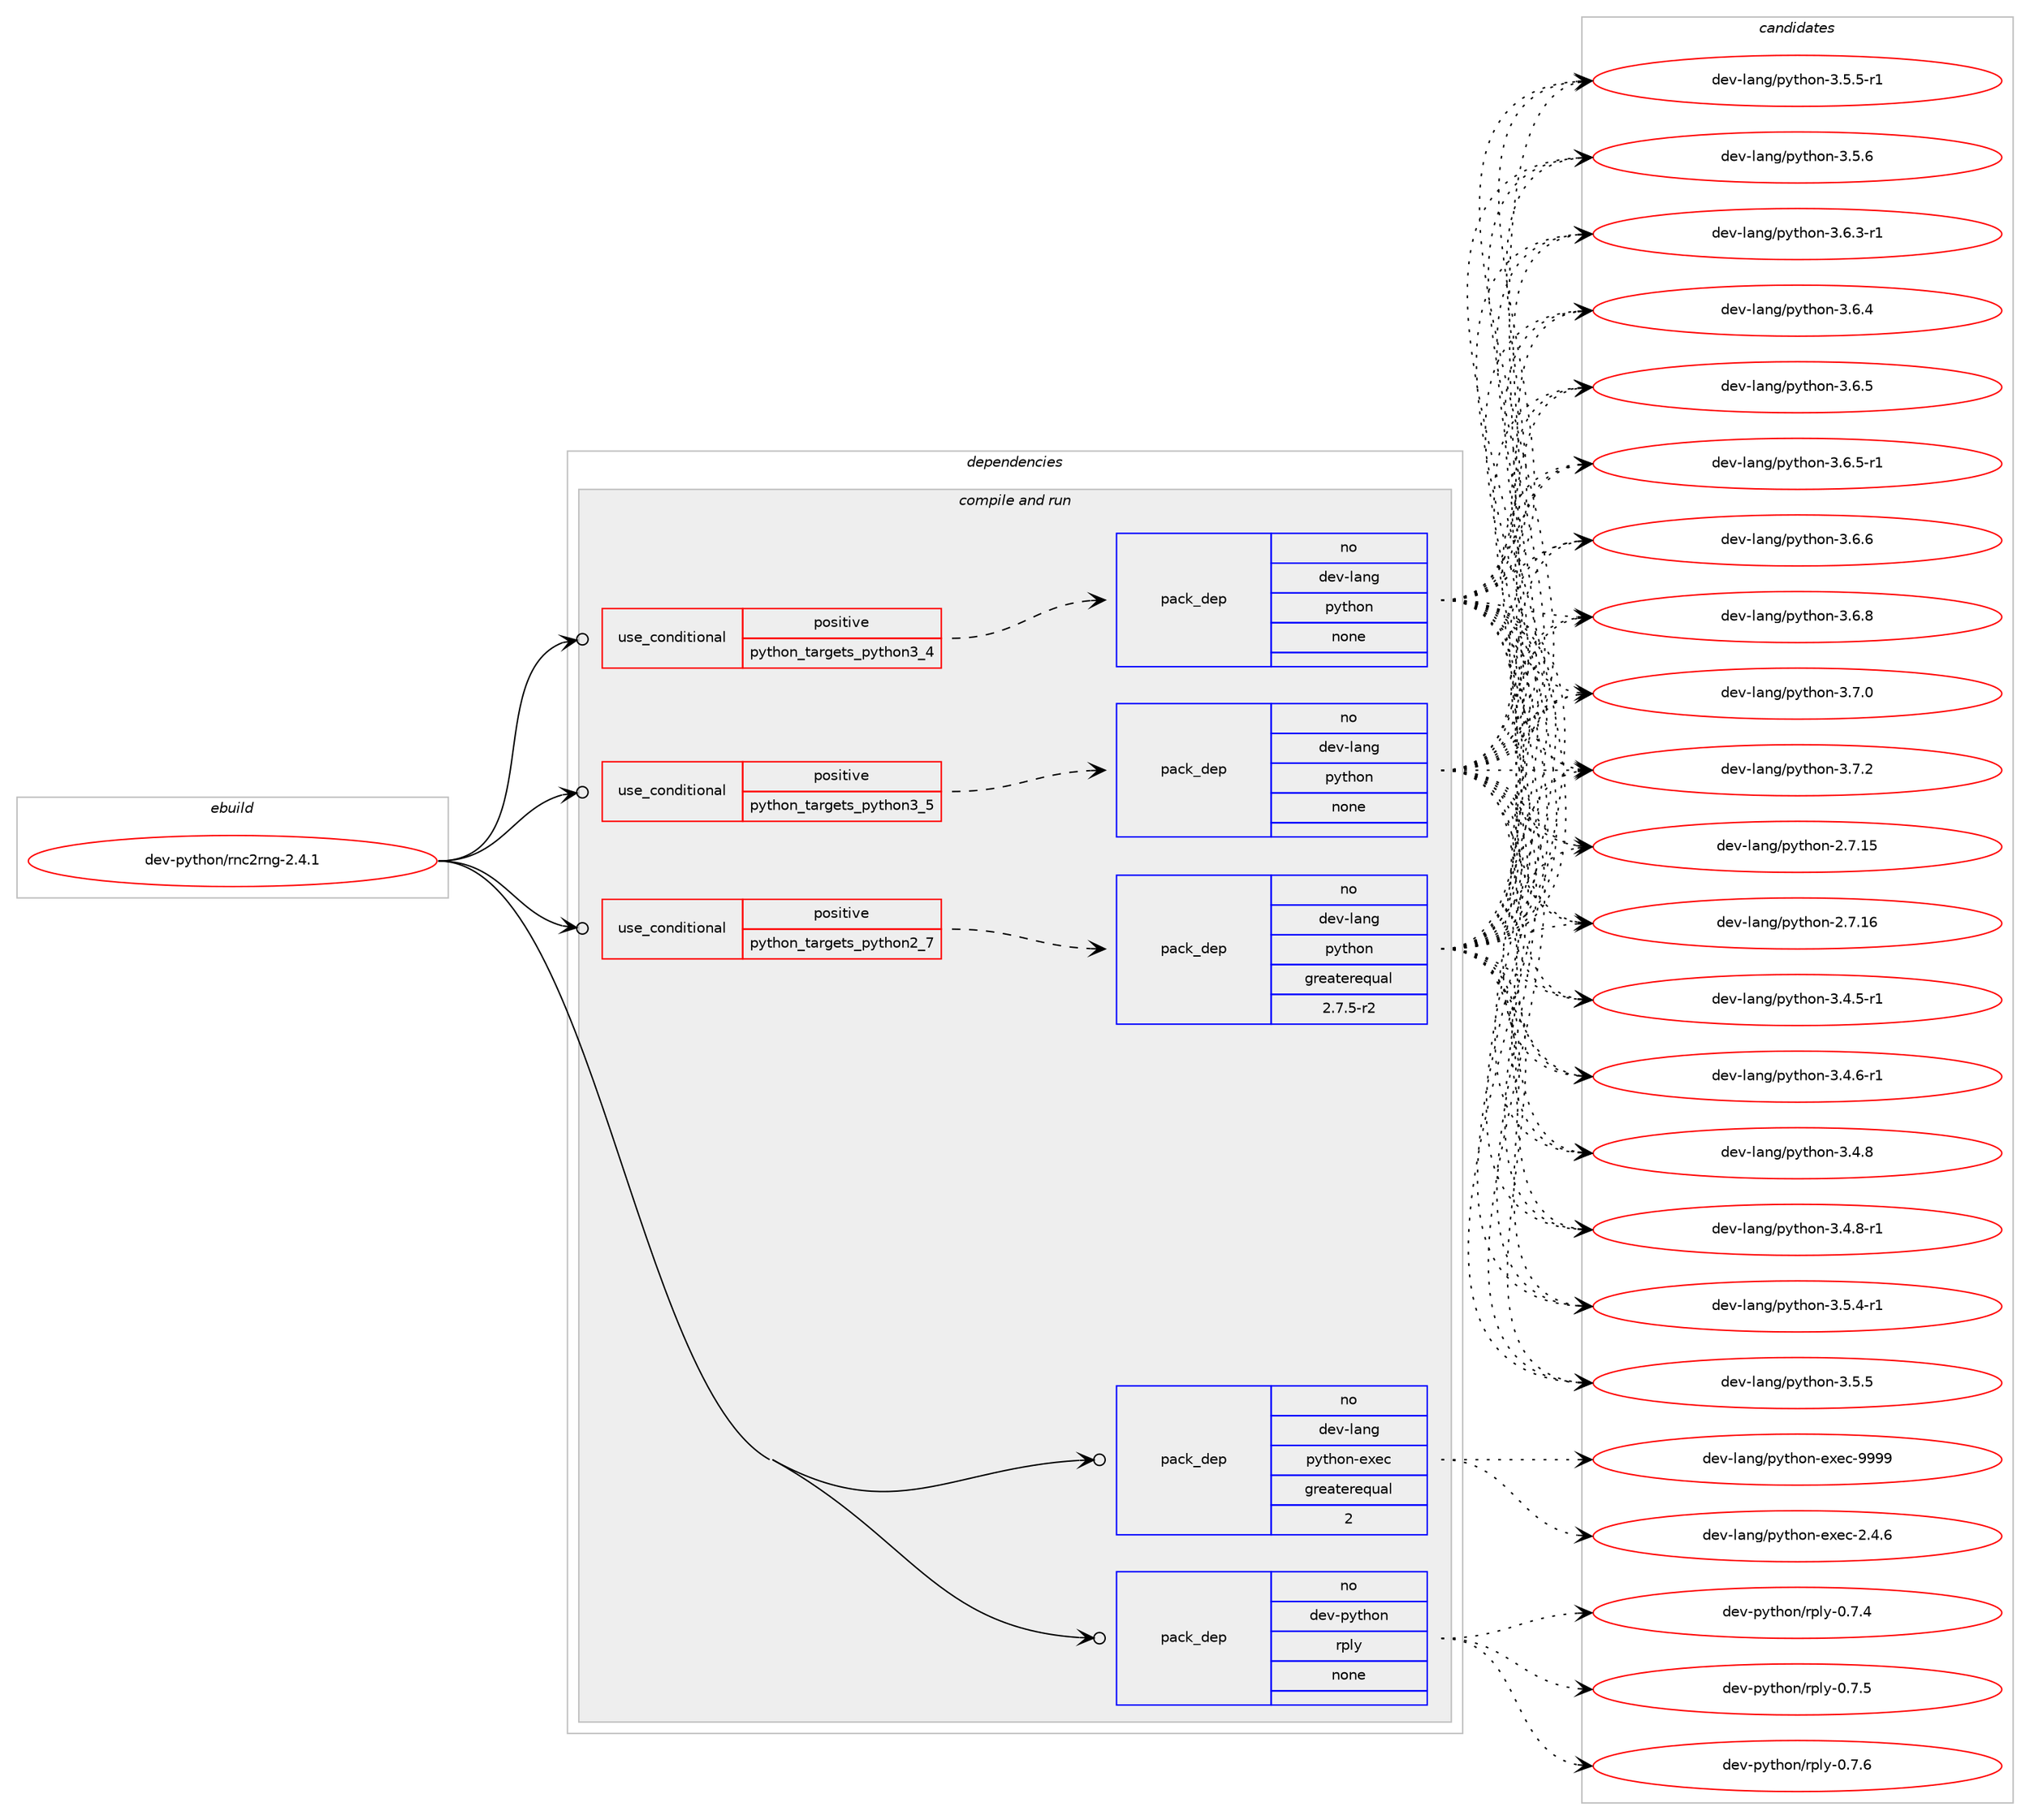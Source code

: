 digraph prolog {

# *************
# Graph options
# *************

newrank=true;
concentrate=true;
compound=true;
graph [rankdir=LR,fontname=Helvetica,fontsize=10,ranksep=1.5];#, ranksep=2.5, nodesep=0.2];
edge  [arrowhead=vee];
node  [fontname=Helvetica,fontsize=10];

# **********
# The ebuild
# **********

subgraph cluster_leftcol {
color=gray;
rank=same;
label=<<i>ebuild</i>>;
id [label="dev-python/rnc2rng-2.4.1", color=red, width=4, href="../dev-python/rnc2rng-2.4.1.svg"];
}

# ****************
# The dependencies
# ****************

subgraph cluster_midcol {
color=gray;
label=<<i>dependencies</i>>;
subgraph cluster_compile {
fillcolor="#eeeeee";
style=filled;
label=<<i>compile</i>>;
}
subgraph cluster_compileandrun {
fillcolor="#eeeeee";
style=filled;
label=<<i>compile and run</i>>;
subgraph cond383964 {
dependency1439413 [label=<<TABLE BORDER="0" CELLBORDER="1" CELLSPACING="0" CELLPADDING="4"><TR><TD ROWSPAN="3" CELLPADDING="10">use_conditional</TD></TR><TR><TD>positive</TD></TR><TR><TD>python_targets_python2_7</TD></TR></TABLE>>, shape=none, color=red];
subgraph pack1032087 {
dependency1439414 [label=<<TABLE BORDER="0" CELLBORDER="1" CELLSPACING="0" CELLPADDING="4" WIDTH="220"><TR><TD ROWSPAN="6" CELLPADDING="30">pack_dep</TD></TR><TR><TD WIDTH="110">no</TD></TR><TR><TD>dev-lang</TD></TR><TR><TD>python</TD></TR><TR><TD>greaterequal</TD></TR><TR><TD>2.7.5-r2</TD></TR></TABLE>>, shape=none, color=blue];
}
dependency1439413:e -> dependency1439414:w [weight=20,style="dashed",arrowhead="vee"];
}
id:e -> dependency1439413:w [weight=20,style="solid",arrowhead="odotvee"];
subgraph cond383965 {
dependency1439415 [label=<<TABLE BORDER="0" CELLBORDER="1" CELLSPACING="0" CELLPADDING="4"><TR><TD ROWSPAN="3" CELLPADDING="10">use_conditional</TD></TR><TR><TD>positive</TD></TR><TR><TD>python_targets_python3_4</TD></TR></TABLE>>, shape=none, color=red];
subgraph pack1032088 {
dependency1439416 [label=<<TABLE BORDER="0" CELLBORDER="1" CELLSPACING="0" CELLPADDING="4" WIDTH="220"><TR><TD ROWSPAN="6" CELLPADDING="30">pack_dep</TD></TR><TR><TD WIDTH="110">no</TD></TR><TR><TD>dev-lang</TD></TR><TR><TD>python</TD></TR><TR><TD>none</TD></TR><TR><TD></TD></TR></TABLE>>, shape=none, color=blue];
}
dependency1439415:e -> dependency1439416:w [weight=20,style="dashed",arrowhead="vee"];
}
id:e -> dependency1439415:w [weight=20,style="solid",arrowhead="odotvee"];
subgraph cond383966 {
dependency1439417 [label=<<TABLE BORDER="0" CELLBORDER="1" CELLSPACING="0" CELLPADDING="4"><TR><TD ROWSPAN="3" CELLPADDING="10">use_conditional</TD></TR><TR><TD>positive</TD></TR><TR><TD>python_targets_python3_5</TD></TR></TABLE>>, shape=none, color=red];
subgraph pack1032089 {
dependency1439418 [label=<<TABLE BORDER="0" CELLBORDER="1" CELLSPACING="0" CELLPADDING="4" WIDTH="220"><TR><TD ROWSPAN="6" CELLPADDING="30">pack_dep</TD></TR><TR><TD WIDTH="110">no</TD></TR><TR><TD>dev-lang</TD></TR><TR><TD>python</TD></TR><TR><TD>none</TD></TR><TR><TD></TD></TR></TABLE>>, shape=none, color=blue];
}
dependency1439417:e -> dependency1439418:w [weight=20,style="dashed",arrowhead="vee"];
}
id:e -> dependency1439417:w [weight=20,style="solid",arrowhead="odotvee"];
subgraph pack1032090 {
dependency1439419 [label=<<TABLE BORDER="0" CELLBORDER="1" CELLSPACING="0" CELLPADDING="4" WIDTH="220"><TR><TD ROWSPAN="6" CELLPADDING="30">pack_dep</TD></TR><TR><TD WIDTH="110">no</TD></TR><TR><TD>dev-lang</TD></TR><TR><TD>python-exec</TD></TR><TR><TD>greaterequal</TD></TR><TR><TD>2</TD></TR></TABLE>>, shape=none, color=blue];
}
id:e -> dependency1439419:w [weight=20,style="solid",arrowhead="odotvee"];
subgraph pack1032091 {
dependency1439420 [label=<<TABLE BORDER="0" CELLBORDER="1" CELLSPACING="0" CELLPADDING="4" WIDTH="220"><TR><TD ROWSPAN="6" CELLPADDING="30">pack_dep</TD></TR><TR><TD WIDTH="110">no</TD></TR><TR><TD>dev-python</TD></TR><TR><TD>rply</TD></TR><TR><TD>none</TD></TR><TR><TD></TD></TR></TABLE>>, shape=none, color=blue];
}
id:e -> dependency1439420:w [weight=20,style="solid",arrowhead="odotvee"];
}
subgraph cluster_run {
fillcolor="#eeeeee";
style=filled;
label=<<i>run</i>>;
}
}

# **************
# The candidates
# **************

subgraph cluster_choices {
rank=same;
color=gray;
label=<<i>candidates</i>>;

subgraph choice1032087 {
color=black;
nodesep=1;
choice10010111845108971101034711212111610411111045504655464953 [label="dev-lang/python-2.7.15", color=red, width=4,href="../dev-lang/python-2.7.15.svg"];
choice10010111845108971101034711212111610411111045504655464954 [label="dev-lang/python-2.7.16", color=red, width=4,href="../dev-lang/python-2.7.16.svg"];
choice1001011184510897110103471121211161041111104551465246534511449 [label="dev-lang/python-3.4.5-r1", color=red, width=4,href="../dev-lang/python-3.4.5-r1.svg"];
choice1001011184510897110103471121211161041111104551465246544511449 [label="dev-lang/python-3.4.6-r1", color=red, width=4,href="../dev-lang/python-3.4.6-r1.svg"];
choice100101118451089711010347112121116104111110455146524656 [label="dev-lang/python-3.4.8", color=red, width=4,href="../dev-lang/python-3.4.8.svg"];
choice1001011184510897110103471121211161041111104551465246564511449 [label="dev-lang/python-3.4.8-r1", color=red, width=4,href="../dev-lang/python-3.4.8-r1.svg"];
choice1001011184510897110103471121211161041111104551465346524511449 [label="dev-lang/python-3.5.4-r1", color=red, width=4,href="../dev-lang/python-3.5.4-r1.svg"];
choice100101118451089711010347112121116104111110455146534653 [label="dev-lang/python-3.5.5", color=red, width=4,href="../dev-lang/python-3.5.5.svg"];
choice1001011184510897110103471121211161041111104551465346534511449 [label="dev-lang/python-3.5.5-r1", color=red, width=4,href="../dev-lang/python-3.5.5-r1.svg"];
choice100101118451089711010347112121116104111110455146534654 [label="dev-lang/python-3.5.6", color=red, width=4,href="../dev-lang/python-3.5.6.svg"];
choice1001011184510897110103471121211161041111104551465446514511449 [label="dev-lang/python-3.6.3-r1", color=red, width=4,href="../dev-lang/python-3.6.3-r1.svg"];
choice100101118451089711010347112121116104111110455146544652 [label="dev-lang/python-3.6.4", color=red, width=4,href="../dev-lang/python-3.6.4.svg"];
choice100101118451089711010347112121116104111110455146544653 [label="dev-lang/python-3.6.5", color=red, width=4,href="../dev-lang/python-3.6.5.svg"];
choice1001011184510897110103471121211161041111104551465446534511449 [label="dev-lang/python-3.6.5-r1", color=red, width=4,href="../dev-lang/python-3.6.5-r1.svg"];
choice100101118451089711010347112121116104111110455146544654 [label="dev-lang/python-3.6.6", color=red, width=4,href="../dev-lang/python-3.6.6.svg"];
choice100101118451089711010347112121116104111110455146544656 [label="dev-lang/python-3.6.8", color=red, width=4,href="../dev-lang/python-3.6.8.svg"];
choice100101118451089711010347112121116104111110455146554648 [label="dev-lang/python-3.7.0", color=red, width=4,href="../dev-lang/python-3.7.0.svg"];
choice100101118451089711010347112121116104111110455146554650 [label="dev-lang/python-3.7.2", color=red, width=4,href="../dev-lang/python-3.7.2.svg"];
dependency1439414:e -> choice10010111845108971101034711212111610411111045504655464953:w [style=dotted,weight="100"];
dependency1439414:e -> choice10010111845108971101034711212111610411111045504655464954:w [style=dotted,weight="100"];
dependency1439414:e -> choice1001011184510897110103471121211161041111104551465246534511449:w [style=dotted,weight="100"];
dependency1439414:e -> choice1001011184510897110103471121211161041111104551465246544511449:w [style=dotted,weight="100"];
dependency1439414:e -> choice100101118451089711010347112121116104111110455146524656:w [style=dotted,weight="100"];
dependency1439414:e -> choice1001011184510897110103471121211161041111104551465246564511449:w [style=dotted,weight="100"];
dependency1439414:e -> choice1001011184510897110103471121211161041111104551465346524511449:w [style=dotted,weight="100"];
dependency1439414:e -> choice100101118451089711010347112121116104111110455146534653:w [style=dotted,weight="100"];
dependency1439414:e -> choice1001011184510897110103471121211161041111104551465346534511449:w [style=dotted,weight="100"];
dependency1439414:e -> choice100101118451089711010347112121116104111110455146534654:w [style=dotted,weight="100"];
dependency1439414:e -> choice1001011184510897110103471121211161041111104551465446514511449:w [style=dotted,weight="100"];
dependency1439414:e -> choice100101118451089711010347112121116104111110455146544652:w [style=dotted,weight="100"];
dependency1439414:e -> choice100101118451089711010347112121116104111110455146544653:w [style=dotted,weight="100"];
dependency1439414:e -> choice1001011184510897110103471121211161041111104551465446534511449:w [style=dotted,weight="100"];
dependency1439414:e -> choice100101118451089711010347112121116104111110455146544654:w [style=dotted,weight="100"];
dependency1439414:e -> choice100101118451089711010347112121116104111110455146544656:w [style=dotted,weight="100"];
dependency1439414:e -> choice100101118451089711010347112121116104111110455146554648:w [style=dotted,weight="100"];
dependency1439414:e -> choice100101118451089711010347112121116104111110455146554650:w [style=dotted,weight="100"];
}
subgraph choice1032088 {
color=black;
nodesep=1;
choice10010111845108971101034711212111610411111045504655464953 [label="dev-lang/python-2.7.15", color=red, width=4,href="../dev-lang/python-2.7.15.svg"];
choice10010111845108971101034711212111610411111045504655464954 [label="dev-lang/python-2.7.16", color=red, width=4,href="../dev-lang/python-2.7.16.svg"];
choice1001011184510897110103471121211161041111104551465246534511449 [label="dev-lang/python-3.4.5-r1", color=red, width=4,href="../dev-lang/python-3.4.5-r1.svg"];
choice1001011184510897110103471121211161041111104551465246544511449 [label="dev-lang/python-3.4.6-r1", color=red, width=4,href="../dev-lang/python-3.4.6-r1.svg"];
choice100101118451089711010347112121116104111110455146524656 [label="dev-lang/python-3.4.8", color=red, width=4,href="../dev-lang/python-3.4.8.svg"];
choice1001011184510897110103471121211161041111104551465246564511449 [label="dev-lang/python-3.4.8-r1", color=red, width=4,href="../dev-lang/python-3.4.8-r1.svg"];
choice1001011184510897110103471121211161041111104551465346524511449 [label="dev-lang/python-3.5.4-r1", color=red, width=4,href="../dev-lang/python-3.5.4-r1.svg"];
choice100101118451089711010347112121116104111110455146534653 [label="dev-lang/python-3.5.5", color=red, width=4,href="../dev-lang/python-3.5.5.svg"];
choice1001011184510897110103471121211161041111104551465346534511449 [label="dev-lang/python-3.5.5-r1", color=red, width=4,href="../dev-lang/python-3.5.5-r1.svg"];
choice100101118451089711010347112121116104111110455146534654 [label="dev-lang/python-3.5.6", color=red, width=4,href="../dev-lang/python-3.5.6.svg"];
choice1001011184510897110103471121211161041111104551465446514511449 [label="dev-lang/python-3.6.3-r1", color=red, width=4,href="../dev-lang/python-3.6.3-r1.svg"];
choice100101118451089711010347112121116104111110455146544652 [label="dev-lang/python-3.6.4", color=red, width=4,href="../dev-lang/python-3.6.4.svg"];
choice100101118451089711010347112121116104111110455146544653 [label="dev-lang/python-3.6.5", color=red, width=4,href="../dev-lang/python-3.6.5.svg"];
choice1001011184510897110103471121211161041111104551465446534511449 [label="dev-lang/python-3.6.5-r1", color=red, width=4,href="../dev-lang/python-3.6.5-r1.svg"];
choice100101118451089711010347112121116104111110455146544654 [label="dev-lang/python-3.6.6", color=red, width=4,href="../dev-lang/python-3.6.6.svg"];
choice100101118451089711010347112121116104111110455146544656 [label="dev-lang/python-3.6.8", color=red, width=4,href="../dev-lang/python-3.6.8.svg"];
choice100101118451089711010347112121116104111110455146554648 [label="dev-lang/python-3.7.0", color=red, width=4,href="../dev-lang/python-3.7.0.svg"];
choice100101118451089711010347112121116104111110455146554650 [label="dev-lang/python-3.7.2", color=red, width=4,href="../dev-lang/python-3.7.2.svg"];
dependency1439416:e -> choice10010111845108971101034711212111610411111045504655464953:w [style=dotted,weight="100"];
dependency1439416:e -> choice10010111845108971101034711212111610411111045504655464954:w [style=dotted,weight="100"];
dependency1439416:e -> choice1001011184510897110103471121211161041111104551465246534511449:w [style=dotted,weight="100"];
dependency1439416:e -> choice1001011184510897110103471121211161041111104551465246544511449:w [style=dotted,weight="100"];
dependency1439416:e -> choice100101118451089711010347112121116104111110455146524656:w [style=dotted,weight="100"];
dependency1439416:e -> choice1001011184510897110103471121211161041111104551465246564511449:w [style=dotted,weight="100"];
dependency1439416:e -> choice1001011184510897110103471121211161041111104551465346524511449:w [style=dotted,weight="100"];
dependency1439416:e -> choice100101118451089711010347112121116104111110455146534653:w [style=dotted,weight="100"];
dependency1439416:e -> choice1001011184510897110103471121211161041111104551465346534511449:w [style=dotted,weight="100"];
dependency1439416:e -> choice100101118451089711010347112121116104111110455146534654:w [style=dotted,weight="100"];
dependency1439416:e -> choice1001011184510897110103471121211161041111104551465446514511449:w [style=dotted,weight="100"];
dependency1439416:e -> choice100101118451089711010347112121116104111110455146544652:w [style=dotted,weight="100"];
dependency1439416:e -> choice100101118451089711010347112121116104111110455146544653:w [style=dotted,weight="100"];
dependency1439416:e -> choice1001011184510897110103471121211161041111104551465446534511449:w [style=dotted,weight="100"];
dependency1439416:e -> choice100101118451089711010347112121116104111110455146544654:w [style=dotted,weight="100"];
dependency1439416:e -> choice100101118451089711010347112121116104111110455146544656:w [style=dotted,weight="100"];
dependency1439416:e -> choice100101118451089711010347112121116104111110455146554648:w [style=dotted,weight="100"];
dependency1439416:e -> choice100101118451089711010347112121116104111110455146554650:w [style=dotted,weight="100"];
}
subgraph choice1032089 {
color=black;
nodesep=1;
choice10010111845108971101034711212111610411111045504655464953 [label="dev-lang/python-2.7.15", color=red, width=4,href="../dev-lang/python-2.7.15.svg"];
choice10010111845108971101034711212111610411111045504655464954 [label="dev-lang/python-2.7.16", color=red, width=4,href="../dev-lang/python-2.7.16.svg"];
choice1001011184510897110103471121211161041111104551465246534511449 [label="dev-lang/python-3.4.5-r1", color=red, width=4,href="../dev-lang/python-3.4.5-r1.svg"];
choice1001011184510897110103471121211161041111104551465246544511449 [label="dev-lang/python-3.4.6-r1", color=red, width=4,href="../dev-lang/python-3.4.6-r1.svg"];
choice100101118451089711010347112121116104111110455146524656 [label="dev-lang/python-3.4.8", color=red, width=4,href="../dev-lang/python-3.4.8.svg"];
choice1001011184510897110103471121211161041111104551465246564511449 [label="dev-lang/python-3.4.8-r1", color=red, width=4,href="../dev-lang/python-3.4.8-r1.svg"];
choice1001011184510897110103471121211161041111104551465346524511449 [label="dev-lang/python-3.5.4-r1", color=red, width=4,href="../dev-lang/python-3.5.4-r1.svg"];
choice100101118451089711010347112121116104111110455146534653 [label="dev-lang/python-3.5.5", color=red, width=4,href="../dev-lang/python-3.5.5.svg"];
choice1001011184510897110103471121211161041111104551465346534511449 [label="dev-lang/python-3.5.5-r1", color=red, width=4,href="../dev-lang/python-3.5.5-r1.svg"];
choice100101118451089711010347112121116104111110455146534654 [label="dev-lang/python-3.5.6", color=red, width=4,href="../dev-lang/python-3.5.6.svg"];
choice1001011184510897110103471121211161041111104551465446514511449 [label="dev-lang/python-3.6.3-r1", color=red, width=4,href="../dev-lang/python-3.6.3-r1.svg"];
choice100101118451089711010347112121116104111110455146544652 [label="dev-lang/python-3.6.4", color=red, width=4,href="../dev-lang/python-3.6.4.svg"];
choice100101118451089711010347112121116104111110455146544653 [label="dev-lang/python-3.6.5", color=red, width=4,href="../dev-lang/python-3.6.5.svg"];
choice1001011184510897110103471121211161041111104551465446534511449 [label="dev-lang/python-3.6.5-r1", color=red, width=4,href="../dev-lang/python-3.6.5-r1.svg"];
choice100101118451089711010347112121116104111110455146544654 [label="dev-lang/python-3.6.6", color=red, width=4,href="../dev-lang/python-3.6.6.svg"];
choice100101118451089711010347112121116104111110455146544656 [label="dev-lang/python-3.6.8", color=red, width=4,href="../dev-lang/python-3.6.8.svg"];
choice100101118451089711010347112121116104111110455146554648 [label="dev-lang/python-3.7.0", color=red, width=4,href="../dev-lang/python-3.7.0.svg"];
choice100101118451089711010347112121116104111110455146554650 [label="dev-lang/python-3.7.2", color=red, width=4,href="../dev-lang/python-3.7.2.svg"];
dependency1439418:e -> choice10010111845108971101034711212111610411111045504655464953:w [style=dotted,weight="100"];
dependency1439418:e -> choice10010111845108971101034711212111610411111045504655464954:w [style=dotted,weight="100"];
dependency1439418:e -> choice1001011184510897110103471121211161041111104551465246534511449:w [style=dotted,weight="100"];
dependency1439418:e -> choice1001011184510897110103471121211161041111104551465246544511449:w [style=dotted,weight="100"];
dependency1439418:e -> choice100101118451089711010347112121116104111110455146524656:w [style=dotted,weight="100"];
dependency1439418:e -> choice1001011184510897110103471121211161041111104551465246564511449:w [style=dotted,weight="100"];
dependency1439418:e -> choice1001011184510897110103471121211161041111104551465346524511449:w [style=dotted,weight="100"];
dependency1439418:e -> choice100101118451089711010347112121116104111110455146534653:w [style=dotted,weight="100"];
dependency1439418:e -> choice1001011184510897110103471121211161041111104551465346534511449:w [style=dotted,weight="100"];
dependency1439418:e -> choice100101118451089711010347112121116104111110455146534654:w [style=dotted,weight="100"];
dependency1439418:e -> choice1001011184510897110103471121211161041111104551465446514511449:w [style=dotted,weight="100"];
dependency1439418:e -> choice100101118451089711010347112121116104111110455146544652:w [style=dotted,weight="100"];
dependency1439418:e -> choice100101118451089711010347112121116104111110455146544653:w [style=dotted,weight="100"];
dependency1439418:e -> choice1001011184510897110103471121211161041111104551465446534511449:w [style=dotted,weight="100"];
dependency1439418:e -> choice100101118451089711010347112121116104111110455146544654:w [style=dotted,weight="100"];
dependency1439418:e -> choice100101118451089711010347112121116104111110455146544656:w [style=dotted,weight="100"];
dependency1439418:e -> choice100101118451089711010347112121116104111110455146554648:w [style=dotted,weight="100"];
dependency1439418:e -> choice100101118451089711010347112121116104111110455146554650:w [style=dotted,weight="100"];
}
subgraph choice1032090 {
color=black;
nodesep=1;
choice1001011184510897110103471121211161041111104510112010199455046524654 [label="dev-lang/python-exec-2.4.6", color=red, width=4,href="../dev-lang/python-exec-2.4.6.svg"];
choice10010111845108971101034711212111610411111045101120101994557575757 [label="dev-lang/python-exec-9999", color=red, width=4,href="../dev-lang/python-exec-9999.svg"];
dependency1439419:e -> choice1001011184510897110103471121211161041111104510112010199455046524654:w [style=dotted,weight="100"];
dependency1439419:e -> choice10010111845108971101034711212111610411111045101120101994557575757:w [style=dotted,weight="100"];
}
subgraph choice1032091 {
color=black;
nodesep=1;
choice1001011184511212111610411111047114112108121454846554652 [label="dev-python/rply-0.7.4", color=red, width=4,href="../dev-python/rply-0.7.4.svg"];
choice1001011184511212111610411111047114112108121454846554653 [label="dev-python/rply-0.7.5", color=red, width=4,href="../dev-python/rply-0.7.5.svg"];
choice1001011184511212111610411111047114112108121454846554654 [label="dev-python/rply-0.7.6", color=red, width=4,href="../dev-python/rply-0.7.6.svg"];
dependency1439420:e -> choice1001011184511212111610411111047114112108121454846554652:w [style=dotted,weight="100"];
dependency1439420:e -> choice1001011184511212111610411111047114112108121454846554653:w [style=dotted,weight="100"];
dependency1439420:e -> choice1001011184511212111610411111047114112108121454846554654:w [style=dotted,weight="100"];
}
}

}

